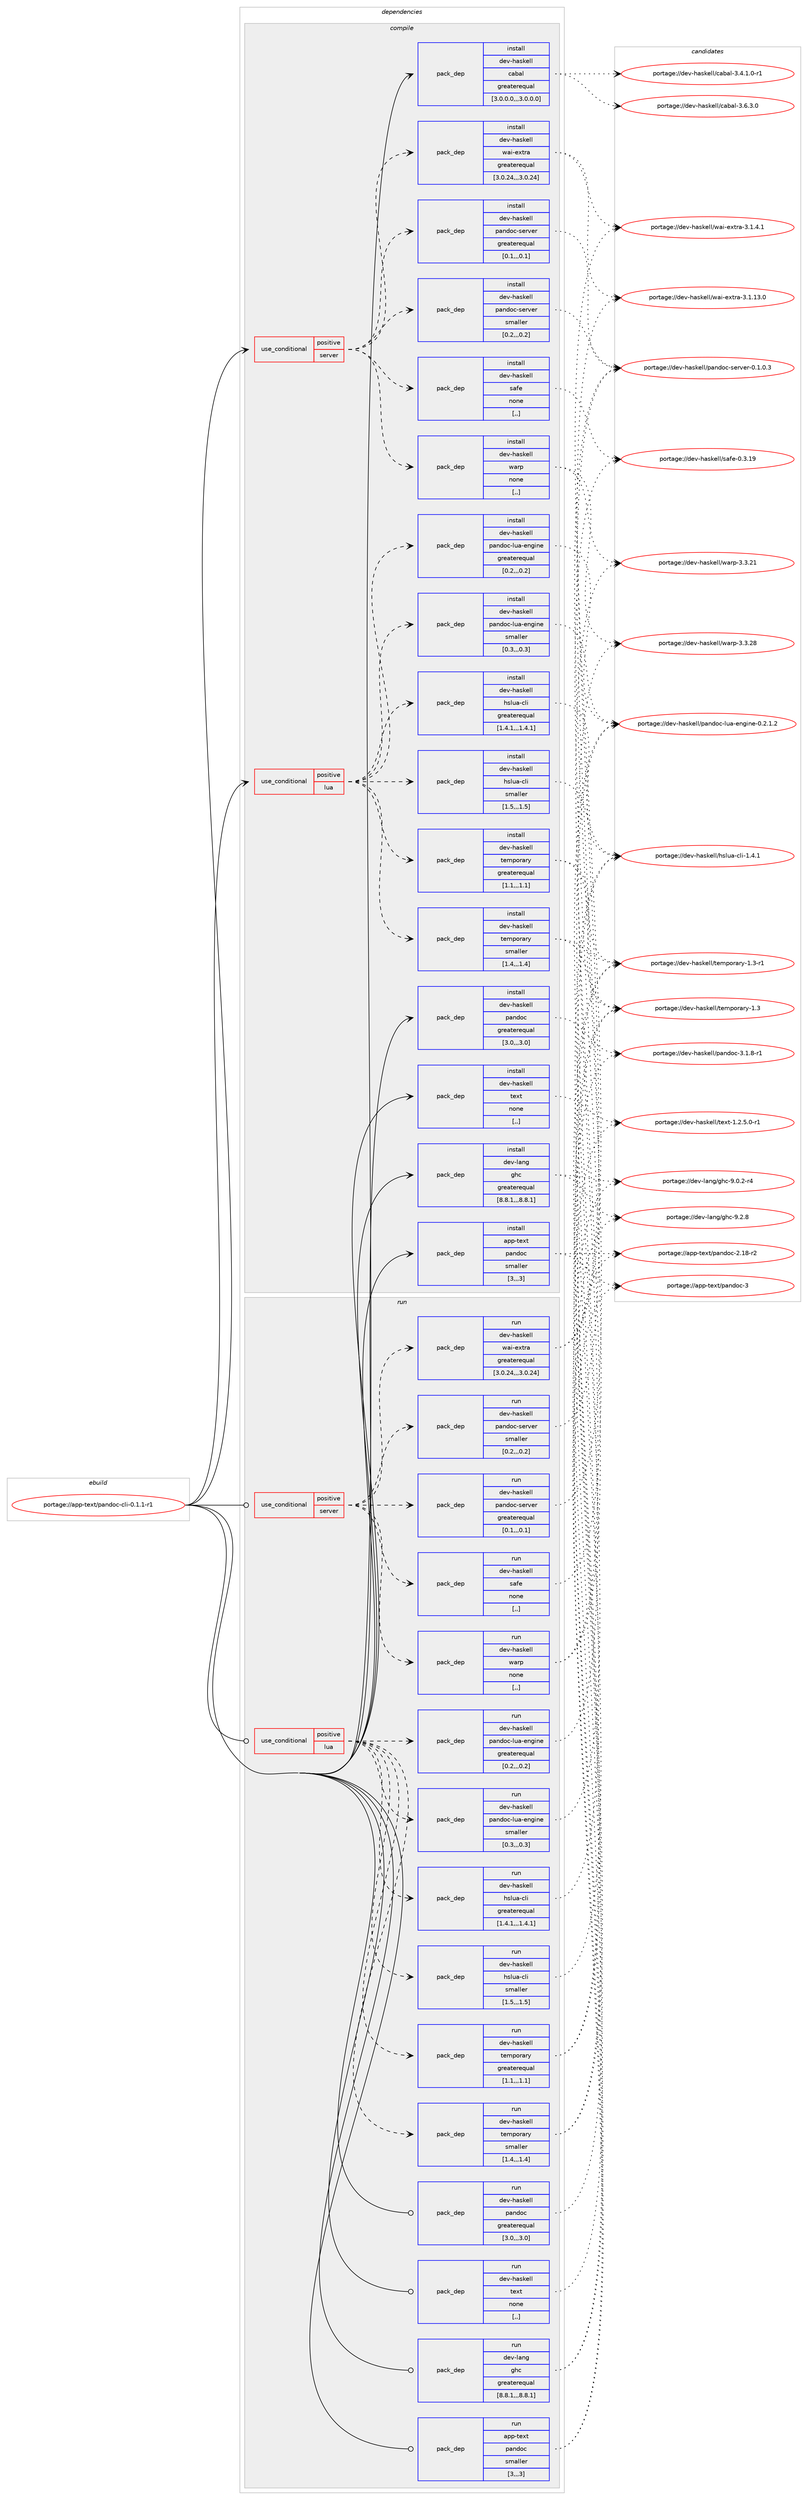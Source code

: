 digraph prolog {

# *************
# Graph options
# *************

newrank=true;
concentrate=true;
compound=true;
graph [rankdir=LR,fontname=Helvetica,fontsize=10,ranksep=1.5];#, ranksep=2.5, nodesep=0.2];
edge  [arrowhead=vee];
node  [fontname=Helvetica,fontsize=10];

# **********
# The ebuild
# **********

subgraph cluster_leftcol {
color=gray;
label=<<i>ebuild</i>>;
id [label="portage://app-text/pandoc-cli-0.1.1-r1", color=red, width=4, href="../app-text/pandoc-cli-0.1.1-r1.svg"];
}

# ****************
# The dependencies
# ****************

subgraph cluster_midcol {
color=gray;
label=<<i>dependencies</i>>;
subgraph cluster_compile {
fillcolor="#eeeeee";
style=filled;
label=<<i>compile</i>>;
subgraph cond15522 {
dependency58005 [label=<<TABLE BORDER="0" CELLBORDER="1" CELLSPACING="0" CELLPADDING="4"><TR><TD ROWSPAN="3" CELLPADDING="10">use_conditional</TD></TR><TR><TD>positive</TD></TR><TR><TD>lua</TD></TR></TABLE>>, shape=none, color=red];
subgraph pack41972 {
dependency58006 [label=<<TABLE BORDER="0" CELLBORDER="1" CELLSPACING="0" CELLPADDING="4" WIDTH="220"><TR><TD ROWSPAN="6" CELLPADDING="30">pack_dep</TD></TR><TR><TD WIDTH="110">install</TD></TR><TR><TD>dev-haskell</TD></TR><TR><TD>hslua-cli</TD></TR><TR><TD>greaterequal</TD></TR><TR><TD>[1.4.1,,,1.4.1]</TD></TR></TABLE>>, shape=none, color=blue];
}
dependency58005:e -> dependency58006:w [weight=20,style="dashed",arrowhead="vee"];
subgraph pack41973 {
dependency58007 [label=<<TABLE BORDER="0" CELLBORDER="1" CELLSPACING="0" CELLPADDING="4" WIDTH="220"><TR><TD ROWSPAN="6" CELLPADDING="30">pack_dep</TD></TR><TR><TD WIDTH="110">install</TD></TR><TR><TD>dev-haskell</TD></TR><TR><TD>hslua-cli</TD></TR><TR><TD>smaller</TD></TR><TR><TD>[1.5,,,1.5]</TD></TR></TABLE>>, shape=none, color=blue];
}
dependency58005:e -> dependency58007:w [weight=20,style="dashed",arrowhead="vee"];
subgraph pack41974 {
dependency58008 [label=<<TABLE BORDER="0" CELLBORDER="1" CELLSPACING="0" CELLPADDING="4" WIDTH="220"><TR><TD ROWSPAN="6" CELLPADDING="30">pack_dep</TD></TR><TR><TD WIDTH="110">install</TD></TR><TR><TD>dev-haskell</TD></TR><TR><TD>pandoc-lua-engine</TD></TR><TR><TD>greaterequal</TD></TR><TR><TD>[0.2,,,0.2]</TD></TR></TABLE>>, shape=none, color=blue];
}
dependency58005:e -> dependency58008:w [weight=20,style="dashed",arrowhead="vee"];
subgraph pack41975 {
dependency58009 [label=<<TABLE BORDER="0" CELLBORDER="1" CELLSPACING="0" CELLPADDING="4" WIDTH="220"><TR><TD ROWSPAN="6" CELLPADDING="30">pack_dep</TD></TR><TR><TD WIDTH="110">install</TD></TR><TR><TD>dev-haskell</TD></TR><TR><TD>pandoc-lua-engine</TD></TR><TR><TD>smaller</TD></TR><TR><TD>[0.3,,,0.3]</TD></TR></TABLE>>, shape=none, color=blue];
}
dependency58005:e -> dependency58009:w [weight=20,style="dashed",arrowhead="vee"];
subgraph pack41976 {
dependency58010 [label=<<TABLE BORDER="0" CELLBORDER="1" CELLSPACING="0" CELLPADDING="4" WIDTH="220"><TR><TD ROWSPAN="6" CELLPADDING="30">pack_dep</TD></TR><TR><TD WIDTH="110">install</TD></TR><TR><TD>dev-haskell</TD></TR><TR><TD>temporary</TD></TR><TR><TD>greaterequal</TD></TR><TR><TD>[1.1,,,1.1]</TD></TR></TABLE>>, shape=none, color=blue];
}
dependency58005:e -> dependency58010:w [weight=20,style="dashed",arrowhead="vee"];
subgraph pack41977 {
dependency58011 [label=<<TABLE BORDER="0" CELLBORDER="1" CELLSPACING="0" CELLPADDING="4" WIDTH="220"><TR><TD ROWSPAN="6" CELLPADDING="30">pack_dep</TD></TR><TR><TD WIDTH="110">install</TD></TR><TR><TD>dev-haskell</TD></TR><TR><TD>temporary</TD></TR><TR><TD>smaller</TD></TR><TR><TD>[1.4,,,1.4]</TD></TR></TABLE>>, shape=none, color=blue];
}
dependency58005:e -> dependency58011:w [weight=20,style="dashed",arrowhead="vee"];
}
id:e -> dependency58005:w [weight=20,style="solid",arrowhead="vee"];
subgraph cond15523 {
dependency58012 [label=<<TABLE BORDER="0" CELLBORDER="1" CELLSPACING="0" CELLPADDING="4"><TR><TD ROWSPAN="3" CELLPADDING="10">use_conditional</TD></TR><TR><TD>positive</TD></TR><TR><TD>server</TD></TR></TABLE>>, shape=none, color=red];
subgraph pack41978 {
dependency58013 [label=<<TABLE BORDER="0" CELLBORDER="1" CELLSPACING="0" CELLPADDING="4" WIDTH="220"><TR><TD ROWSPAN="6" CELLPADDING="30">pack_dep</TD></TR><TR><TD WIDTH="110">install</TD></TR><TR><TD>dev-haskell</TD></TR><TR><TD>pandoc-server</TD></TR><TR><TD>greaterequal</TD></TR><TR><TD>[0.1,,,0.1]</TD></TR></TABLE>>, shape=none, color=blue];
}
dependency58012:e -> dependency58013:w [weight=20,style="dashed",arrowhead="vee"];
subgraph pack41979 {
dependency58014 [label=<<TABLE BORDER="0" CELLBORDER="1" CELLSPACING="0" CELLPADDING="4" WIDTH="220"><TR><TD ROWSPAN="6" CELLPADDING="30">pack_dep</TD></TR><TR><TD WIDTH="110">install</TD></TR><TR><TD>dev-haskell</TD></TR><TR><TD>pandoc-server</TD></TR><TR><TD>smaller</TD></TR><TR><TD>[0.2,,,0.2]</TD></TR></TABLE>>, shape=none, color=blue];
}
dependency58012:e -> dependency58014:w [weight=20,style="dashed",arrowhead="vee"];
subgraph pack41980 {
dependency58015 [label=<<TABLE BORDER="0" CELLBORDER="1" CELLSPACING="0" CELLPADDING="4" WIDTH="220"><TR><TD ROWSPAN="6" CELLPADDING="30">pack_dep</TD></TR><TR><TD WIDTH="110">install</TD></TR><TR><TD>dev-haskell</TD></TR><TR><TD>safe</TD></TR><TR><TD>none</TD></TR><TR><TD>[,,]</TD></TR></TABLE>>, shape=none, color=blue];
}
dependency58012:e -> dependency58015:w [weight=20,style="dashed",arrowhead="vee"];
subgraph pack41981 {
dependency58016 [label=<<TABLE BORDER="0" CELLBORDER="1" CELLSPACING="0" CELLPADDING="4" WIDTH="220"><TR><TD ROWSPAN="6" CELLPADDING="30">pack_dep</TD></TR><TR><TD WIDTH="110">install</TD></TR><TR><TD>dev-haskell</TD></TR><TR><TD>wai-extra</TD></TR><TR><TD>greaterequal</TD></TR><TR><TD>[3.0.24,,,3.0.24]</TD></TR></TABLE>>, shape=none, color=blue];
}
dependency58012:e -> dependency58016:w [weight=20,style="dashed",arrowhead="vee"];
subgraph pack41982 {
dependency58017 [label=<<TABLE BORDER="0" CELLBORDER="1" CELLSPACING="0" CELLPADDING="4" WIDTH="220"><TR><TD ROWSPAN="6" CELLPADDING="30">pack_dep</TD></TR><TR><TD WIDTH="110">install</TD></TR><TR><TD>dev-haskell</TD></TR><TR><TD>warp</TD></TR><TR><TD>none</TD></TR><TR><TD>[,,]</TD></TR></TABLE>>, shape=none, color=blue];
}
dependency58012:e -> dependency58017:w [weight=20,style="dashed",arrowhead="vee"];
}
id:e -> dependency58012:w [weight=20,style="solid",arrowhead="vee"];
subgraph pack41983 {
dependency58018 [label=<<TABLE BORDER="0" CELLBORDER="1" CELLSPACING="0" CELLPADDING="4" WIDTH="220"><TR><TD ROWSPAN="6" CELLPADDING="30">pack_dep</TD></TR><TR><TD WIDTH="110">install</TD></TR><TR><TD>dev-haskell</TD></TR><TR><TD>cabal</TD></TR><TR><TD>greaterequal</TD></TR><TR><TD>[3.0.0.0,,,3.0.0.0]</TD></TR></TABLE>>, shape=none, color=blue];
}
id:e -> dependency58018:w [weight=20,style="solid",arrowhead="vee"];
subgraph pack41984 {
dependency58019 [label=<<TABLE BORDER="0" CELLBORDER="1" CELLSPACING="0" CELLPADDING="4" WIDTH="220"><TR><TD ROWSPAN="6" CELLPADDING="30">pack_dep</TD></TR><TR><TD WIDTH="110">install</TD></TR><TR><TD>dev-haskell</TD></TR><TR><TD>pandoc</TD></TR><TR><TD>greaterequal</TD></TR><TR><TD>[3.0,,,3.0]</TD></TR></TABLE>>, shape=none, color=blue];
}
id:e -> dependency58019:w [weight=20,style="solid",arrowhead="vee"];
subgraph pack41985 {
dependency58020 [label=<<TABLE BORDER="0" CELLBORDER="1" CELLSPACING="0" CELLPADDING="4" WIDTH="220"><TR><TD ROWSPAN="6" CELLPADDING="30">pack_dep</TD></TR><TR><TD WIDTH="110">install</TD></TR><TR><TD>dev-haskell</TD></TR><TR><TD>text</TD></TR><TR><TD>none</TD></TR><TR><TD>[,,]</TD></TR></TABLE>>, shape=none, color=blue];
}
id:e -> dependency58020:w [weight=20,style="solid",arrowhead="vee"];
subgraph pack41986 {
dependency58021 [label=<<TABLE BORDER="0" CELLBORDER="1" CELLSPACING="0" CELLPADDING="4" WIDTH="220"><TR><TD ROWSPAN="6" CELLPADDING="30">pack_dep</TD></TR><TR><TD WIDTH="110">install</TD></TR><TR><TD>dev-lang</TD></TR><TR><TD>ghc</TD></TR><TR><TD>greaterequal</TD></TR><TR><TD>[8.8.1,,,8.8.1]</TD></TR></TABLE>>, shape=none, color=blue];
}
id:e -> dependency58021:w [weight=20,style="solid",arrowhead="vee"];
subgraph pack41987 {
dependency58022 [label=<<TABLE BORDER="0" CELLBORDER="1" CELLSPACING="0" CELLPADDING="4" WIDTH="220"><TR><TD ROWSPAN="6" CELLPADDING="30">pack_dep</TD></TR><TR><TD WIDTH="110">install</TD></TR><TR><TD>app-text</TD></TR><TR><TD>pandoc</TD></TR><TR><TD>smaller</TD></TR><TR><TD>[3,,,3]</TD></TR></TABLE>>, shape=none, color=blue];
}
id:e -> dependency58022:w [weight=20,style="solid",arrowhead="vee"];
}
subgraph cluster_compileandrun {
fillcolor="#eeeeee";
style=filled;
label=<<i>compile and run</i>>;
}
subgraph cluster_run {
fillcolor="#eeeeee";
style=filled;
label=<<i>run</i>>;
subgraph cond15524 {
dependency58023 [label=<<TABLE BORDER="0" CELLBORDER="1" CELLSPACING="0" CELLPADDING="4"><TR><TD ROWSPAN="3" CELLPADDING="10">use_conditional</TD></TR><TR><TD>positive</TD></TR><TR><TD>lua</TD></TR></TABLE>>, shape=none, color=red];
subgraph pack41988 {
dependency58024 [label=<<TABLE BORDER="0" CELLBORDER="1" CELLSPACING="0" CELLPADDING="4" WIDTH="220"><TR><TD ROWSPAN="6" CELLPADDING="30">pack_dep</TD></TR><TR><TD WIDTH="110">run</TD></TR><TR><TD>dev-haskell</TD></TR><TR><TD>hslua-cli</TD></TR><TR><TD>greaterequal</TD></TR><TR><TD>[1.4.1,,,1.4.1]</TD></TR></TABLE>>, shape=none, color=blue];
}
dependency58023:e -> dependency58024:w [weight=20,style="dashed",arrowhead="vee"];
subgraph pack41989 {
dependency58025 [label=<<TABLE BORDER="0" CELLBORDER="1" CELLSPACING="0" CELLPADDING="4" WIDTH="220"><TR><TD ROWSPAN="6" CELLPADDING="30">pack_dep</TD></TR><TR><TD WIDTH="110">run</TD></TR><TR><TD>dev-haskell</TD></TR><TR><TD>hslua-cli</TD></TR><TR><TD>smaller</TD></TR><TR><TD>[1.5,,,1.5]</TD></TR></TABLE>>, shape=none, color=blue];
}
dependency58023:e -> dependency58025:w [weight=20,style="dashed",arrowhead="vee"];
subgraph pack41990 {
dependency58026 [label=<<TABLE BORDER="0" CELLBORDER="1" CELLSPACING="0" CELLPADDING="4" WIDTH="220"><TR><TD ROWSPAN="6" CELLPADDING="30">pack_dep</TD></TR><TR><TD WIDTH="110">run</TD></TR><TR><TD>dev-haskell</TD></TR><TR><TD>pandoc-lua-engine</TD></TR><TR><TD>greaterequal</TD></TR><TR><TD>[0.2,,,0.2]</TD></TR></TABLE>>, shape=none, color=blue];
}
dependency58023:e -> dependency58026:w [weight=20,style="dashed",arrowhead="vee"];
subgraph pack41991 {
dependency58027 [label=<<TABLE BORDER="0" CELLBORDER="1" CELLSPACING="0" CELLPADDING="4" WIDTH="220"><TR><TD ROWSPAN="6" CELLPADDING="30">pack_dep</TD></TR><TR><TD WIDTH="110">run</TD></TR><TR><TD>dev-haskell</TD></TR><TR><TD>pandoc-lua-engine</TD></TR><TR><TD>smaller</TD></TR><TR><TD>[0.3,,,0.3]</TD></TR></TABLE>>, shape=none, color=blue];
}
dependency58023:e -> dependency58027:w [weight=20,style="dashed",arrowhead="vee"];
subgraph pack41992 {
dependency58028 [label=<<TABLE BORDER="0" CELLBORDER="1" CELLSPACING="0" CELLPADDING="4" WIDTH="220"><TR><TD ROWSPAN="6" CELLPADDING="30">pack_dep</TD></TR><TR><TD WIDTH="110">run</TD></TR><TR><TD>dev-haskell</TD></TR><TR><TD>temporary</TD></TR><TR><TD>greaterequal</TD></TR><TR><TD>[1.1,,,1.1]</TD></TR></TABLE>>, shape=none, color=blue];
}
dependency58023:e -> dependency58028:w [weight=20,style="dashed",arrowhead="vee"];
subgraph pack41993 {
dependency58029 [label=<<TABLE BORDER="0" CELLBORDER="1" CELLSPACING="0" CELLPADDING="4" WIDTH="220"><TR><TD ROWSPAN="6" CELLPADDING="30">pack_dep</TD></TR><TR><TD WIDTH="110">run</TD></TR><TR><TD>dev-haskell</TD></TR><TR><TD>temporary</TD></TR><TR><TD>smaller</TD></TR><TR><TD>[1.4,,,1.4]</TD></TR></TABLE>>, shape=none, color=blue];
}
dependency58023:e -> dependency58029:w [weight=20,style="dashed",arrowhead="vee"];
}
id:e -> dependency58023:w [weight=20,style="solid",arrowhead="odot"];
subgraph cond15525 {
dependency58030 [label=<<TABLE BORDER="0" CELLBORDER="1" CELLSPACING="0" CELLPADDING="4"><TR><TD ROWSPAN="3" CELLPADDING="10">use_conditional</TD></TR><TR><TD>positive</TD></TR><TR><TD>server</TD></TR></TABLE>>, shape=none, color=red];
subgraph pack41994 {
dependency58031 [label=<<TABLE BORDER="0" CELLBORDER="1" CELLSPACING="0" CELLPADDING="4" WIDTH="220"><TR><TD ROWSPAN="6" CELLPADDING="30">pack_dep</TD></TR><TR><TD WIDTH="110">run</TD></TR><TR><TD>dev-haskell</TD></TR><TR><TD>pandoc-server</TD></TR><TR><TD>greaterequal</TD></TR><TR><TD>[0.1,,,0.1]</TD></TR></TABLE>>, shape=none, color=blue];
}
dependency58030:e -> dependency58031:w [weight=20,style="dashed",arrowhead="vee"];
subgraph pack41995 {
dependency58032 [label=<<TABLE BORDER="0" CELLBORDER="1" CELLSPACING="0" CELLPADDING="4" WIDTH="220"><TR><TD ROWSPAN="6" CELLPADDING="30">pack_dep</TD></TR><TR><TD WIDTH="110">run</TD></TR><TR><TD>dev-haskell</TD></TR><TR><TD>pandoc-server</TD></TR><TR><TD>smaller</TD></TR><TR><TD>[0.2,,,0.2]</TD></TR></TABLE>>, shape=none, color=blue];
}
dependency58030:e -> dependency58032:w [weight=20,style="dashed",arrowhead="vee"];
subgraph pack41996 {
dependency58033 [label=<<TABLE BORDER="0" CELLBORDER="1" CELLSPACING="0" CELLPADDING="4" WIDTH="220"><TR><TD ROWSPAN="6" CELLPADDING="30">pack_dep</TD></TR><TR><TD WIDTH="110">run</TD></TR><TR><TD>dev-haskell</TD></TR><TR><TD>safe</TD></TR><TR><TD>none</TD></TR><TR><TD>[,,]</TD></TR></TABLE>>, shape=none, color=blue];
}
dependency58030:e -> dependency58033:w [weight=20,style="dashed",arrowhead="vee"];
subgraph pack41997 {
dependency58034 [label=<<TABLE BORDER="0" CELLBORDER="1" CELLSPACING="0" CELLPADDING="4" WIDTH="220"><TR><TD ROWSPAN="6" CELLPADDING="30">pack_dep</TD></TR><TR><TD WIDTH="110">run</TD></TR><TR><TD>dev-haskell</TD></TR><TR><TD>wai-extra</TD></TR><TR><TD>greaterequal</TD></TR><TR><TD>[3.0.24,,,3.0.24]</TD></TR></TABLE>>, shape=none, color=blue];
}
dependency58030:e -> dependency58034:w [weight=20,style="dashed",arrowhead="vee"];
subgraph pack41998 {
dependency58035 [label=<<TABLE BORDER="0" CELLBORDER="1" CELLSPACING="0" CELLPADDING="4" WIDTH="220"><TR><TD ROWSPAN="6" CELLPADDING="30">pack_dep</TD></TR><TR><TD WIDTH="110">run</TD></TR><TR><TD>dev-haskell</TD></TR><TR><TD>warp</TD></TR><TR><TD>none</TD></TR><TR><TD>[,,]</TD></TR></TABLE>>, shape=none, color=blue];
}
dependency58030:e -> dependency58035:w [weight=20,style="dashed",arrowhead="vee"];
}
id:e -> dependency58030:w [weight=20,style="solid",arrowhead="odot"];
subgraph pack41999 {
dependency58036 [label=<<TABLE BORDER="0" CELLBORDER="1" CELLSPACING="0" CELLPADDING="4" WIDTH="220"><TR><TD ROWSPAN="6" CELLPADDING="30">pack_dep</TD></TR><TR><TD WIDTH="110">run</TD></TR><TR><TD>dev-haskell</TD></TR><TR><TD>pandoc</TD></TR><TR><TD>greaterequal</TD></TR><TR><TD>[3.0,,,3.0]</TD></TR></TABLE>>, shape=none, color=blue];
}
id:e -> dependency58036:w [weight=20,style="solid",arrowhead="odot"];
subgraph pack42000 {
dependency58037 [label=<<TABLE BORDER="0" CELLBORDER="1" CELLSPACING="0" CELLPADDING="4" WIDTH="220"><TR><TD ROWSPAN="6" CELLPADDING="30">pack_dep</TD></TR><TR><TD WIDTH="110">run</TD></TR><TR><TD>dev-haskell</TD></TR><TR><TD>text</TD></TR><TR><TD>none</TD></TR><TR><TD>[,,]</TD></TR></TABLE>>, shape=none, color=blue];
}
id:e -> dependency58037:w [weight=20,style="solid",arrowhead="odot"];
subgraph pack42001 {
dependency58038 [label=<<TABLE BORDER="0" CELLBORDER="1" CELLSPACING="0" CELLPADDING="4" WIDTH="220"><TR><TD ROWSPAN="6" CELLPADDING="30">pack_dep</TD></TR><TR><TD WIDTH="110">run</TD></TR><TR><TD>dev-lang</TD></TR><TR><TD>ghc</TD></TR><TR><TD>greaterequal</TD></TR><TR><TD>[8.8.1,,,8.8.1]</TD></TR></TABLE>>, shape=none, color=blue];
}
id:e -> dependency58038:w [weight=20,style="solid",arrowhead="odot"];
subgraph pack42002 {
dependency58039 [label=<<TABLE BORDER="0" CELLBORDER="1" CELLSPACING="0" CELLPADDING="4" WIDTH="220"><TR><TD ROWSPAN="6" CELLPADDING="30">pack_dep</TD></TR><TR><TD WIDTH="110">run</TD></TR><TR><TD>app-text</TD></TR><TR><TD>pandoc</TD></TR><TR><TD>smaller</TD></TR><TR><TD>[3,,,3]</TD></TR></TABLE>>, shape=none, color=blue];
}
id:e -> dependency58039:w [weight=20,style="solid",arrowhead="odot"];
}
}

# **************
# The candidates
# **************

subgraph cluster_choices {
rank=same;
color=gray;
label=<<i>candidates</i>>;

subgraph choice41972 {
color=black;
nodesep=1;
choice100101118451049711510710110810847104115108117974599108105454946524649 [label="portage://dev-haskell/hslua-cli-1.4.1", color=red, width=4,href="../dev-haskell/hslua-cli-1.4.1.svg"];
dependency58006:e -> choice100101118451049711510710110810847104115108117974599108105454946524649:w [style=dotted,weight="100"];
}
subgraph choice41973 {
color=black;
nodesep=1;
choice100101118451049711510710110810847104115108117974599108105454946524649 [label="portage://dev-haskell/hslua-cli-1.4.1", color=red, width=4,href="../dev-haskell/hslua-cli-1.4.1.svg"];
dependency58007:e -> choice100101118451049711510710110810847104115108117974599108105454946524649:w [style=dotted,weight="100"];
}
subgraph choice41974 {
color=black;
nodesep=1;
choice10010111845104971151071011081084711297110100111994510811797451011101031051101014548465046494650 [label="portage://dev-haskell/pandoc-lua-engine-0.2.1.2", color=red, width=4,href="../dev-haskell/pandoc-lua-engine-0.2.1.2.svg"];
dependency58008:e -> choice10010111845104971151071011081084711297110100111994510811797451011101031051101014548465046494650:w [style=dotted,weight="100"];
}
subgraph choice41975 {
color=black;
nodesep=1;
choice10010111845104971151071011081084711297110100111994510811797451011101031051101014548465046494650 [label="portage://dev-haskell/pandoc-lua-engine-0.2.1.2", color=red, width=4,href="../dev-haskell/pandoc-lua-engine-0.2.1.2.svg"];
dependency58009:e -> choice10010111845104971151071011081084711297110100111994510811797451011101031051101014548465046494650:w [style=dotted,weight="100"];
}
subgraph choice41976 {
color=black;
nodesep=1;
choice10010111845104971151071011081084711610110911211111497114121454946514511449 [label="portage://dev-haskell/temporary-1.3-r1", color=red, width=4,href="../dev-haskell/temporary-1.3-r1.svg"];
choice1001011184510497115107101108108471161011091121111149711412145494651 [label="portage://dev-haskell/temporary-1.3", color=red, width=4,href="../dev-haskell/temporary-1.3.svg"];
dependency58010:e -> choice10010111845104971151071011081084711610110911211111497114121454946514511449:w [style=dotted,weight="100"];
dependency58010:e -> choice1001011184510497115107101108108471161011091121111149711412145494651:w [style=dotted,weight="100"];
}
subgraph choice41977 {
color=black;
nodesep=1;
choice10010111845104971151071011081084711610110911211111497114121454946514511449 [label="portage://dev-haskell/temporary-1.3-r1", color=red, width=4,href="../dev-haskell/temporary-1.3-r1.svg"];
choice1001011184510497115107101108108471161011091121111149711412145494651 [label="portage://dev-haskell/temporary-1.3", color=red, width=4,href="../dev-haskell/temporary-1.3.svg"];
dependency58011:e -> choice10010111845104971151071011081084711610110911211111497114121454946514511449:w [style=dotted,weight="100"];
dependency58011:e -> choice1001011184510497115107101108108471161011091121111149711412145494651:w [style=dotted,weight="100"];
}
subgraph choice41978 {
color=black;
nodesep=1;
choice1001011184510497115107101108108471129711010011199451151011141181011144548464946484651 [label="portage://dev-haskell/pandoc-server-0.1.0.3", color=red, width=4,href="../dev-haskell/pandoc-server-0.1.0.3.svg"];
dependency58013:e -> choice1001011184510497115107101108108471129711010011199451151011141181011144548464946484651:w [style=dotted,weight="100"];
}
subgraph choice41979 {
color=black;
nodesep=1;
choice1001011184510497115107101108108471129711010011199451151011141181011144548464946484651 [label="portage://dev-haskell/pandoc-server-0.1.0.3", color=red, width=4,href="../dev-haskell/pandoc-server-0.1.0.3.svg"];
dependency58014:e -> choice1001011184510497115107101108108471129711010011199451151011141181011144548464946484651:w [style=dotted,weight="100"];
}
subgraph choice41980 {
color=black;
nodesep=1;
choice1001011184510497115107101108108471159710210145484651464957 [label="portage://dev-haskell/safe-0.3.19", color=red, width=4,href="../dev-haskell/safe-0.3.19.svg"];
dependency58015:e -> choice1001011184510497115107101108108471159710210145484651464957:w [style=dotted,weight="100"];
}
subgraph choice41981 {
color=black;
nodesep=1;
choice100101118451049711510710110810847119971054510112011611497455146494649514648 [label="portage://dev-haskell/wai-extra-3.1.13.0", color=red, width=4,href="../dev-haskell/wai-extra-3.1.13.0.svg"];
choice1001011184510497115107101108108471199710545101120116114974551464946524649 [label="portage://dev-haskell/wai-extra-3.1.4.1", color=red, width=4,href="../dev-haskell/wai-extra-3.1.4.1.svg"];
dependency58016:e -> choice100101118451049711510710110810847119971054510112011611497455146494649514648:w [style=dotted,weight="100"];
dependency58016:e -> choice1001011184510497115107101108108471199710545101120116114974551464946524649:w [style=dotted,weight="100"];
}
subgraph choice41982 {
color=black;
nodesep=1;
choice1001011184510497115107101108108471199711411245514651465056 [label="portage://dev-haskell/warp-3.3.28", color=red, width=4,href="../dev-haskell/warp-3.3.28.svg"];
choice1001011184510497115107101108108471199711411245514651465049 [label="portage://dev-haskell/warp-3.3.21", color=red, width=4,href="../dev-haskell/warp-3.3.21.svg"];
dependency58017:e -> choice1001011184510497115107101108108471199711411245514651465056:w [style=dotted,weight="100"];
dependency58017:e -> choice1001011184510497115107101108108471199711411245514651465049:w [style=dotted,weight="100"];
}
subgraph choice41983 {
color=black;
nodesep=1;
choice100101118451049711510710110810847999798971084551465446514648 [label="portage://dev-haskell/cabal-3.6.3.0", color=red, width=4,href="../dev-haskell/cabal-3.6.3.0.svg"];
choice1001011184510497115107101108108479997989710845514652464946484511449 [label="portage://dev-haskell/cabal-3.4.1.0-r1", color=red, width=4,href="../dev-haskell/cabal-3.4.1.0-r1.svg"];
dependency58018:e -> choice100101118451049711510710110810847999798971084551465446514648:w [style=dotted,weight="100"];
dependency58018:e -> choice1001011184510497115107101108108479997989710845514652464946484511449:w [style=dotted,weight="100"];
}
subgraph choice41984 {
color=black;
nodesep=1;
choice10010111845104971151071011081084711297110100111994551464946564511449 [label="portage://dev-haskell/pandoc-3.1.8-r1", color=red, width=4,href="../dev-haskell/pandoc-3.1.8-r1.svg"];
dependency58019:e -> choice10010111845104971151071011081084711297110100111994551464946564511449:w [style=dotted,weight="100"];
}
subgraph choice41985 {
color=black;
nodesep=1;
choice10010111845104971151071011081084711610112011645494650465346484511449 [label="portage://dev-haskell/text-1.2.5.0-r1", color=red, width=4,href="../dev-haskell/text-1.2.5.0-r1.svg"];
dependency58020:e -> choice10010111845104971151071011081084711610112011645494650465346484511449:w [style=dotted,weight="100"];
}
subgraph choice41986 {
color=black;
nodesep=1;
choice10010111845108971101034710310499455746504656 [label="portage://dev-lang/ghc-9.2.8", color=red, width=4,href="../dev-lang/ghc-9.2.8.svg"];
choice100101118451089711010347103104994557464846504511452 [label="portage://dev-lang/ghc-9.0.2-r4", color=red, width=4,href="../dev-lang/ghc-9.0.2-r4.svg"];
dependency58021:e -> choice10010111845108971101034710310499455746504656:w [style=dotted,weight="100"];
dependency58021:e -> choice100101118451089711010347103104994557464846504511452:w [style=dotted,weight="100"];
}
subgraph choice41987 {
color=black;
nodesep=1;
choice97112112451161011201164711297110100111994551 [label="portage://app-text/pandoc-3", color=red, width=4,href="../app-text/pandoc-3.svg"];
choice971121124511610112011647112971101001119945504649564511450 [label="portage://app-text/pandoc-2.18-r2", color=red, width=4,href="../app-text/pandoc-2.18-r2.svg"];
dependency58022:e -> choice97112112451161011201164711297110100111994551:w [style=dotted,weight="100"];
dependency58022:e -> choice971121124511610112011647112971101001119945504649564511450:w [style=dotted,weight="100"];
}
subgraph choice41988 {
color=black;
nodesep=1;
choice100101118451049711510710110810847104115108117974599108105454946524649 [label="portage://dev-haskell/hslua-cli-1.4.1", color=red, width=4,href="../dev-haskell/hslua-cli-1.4.1.svg"];
dependency58024:e -> choice100101118451049711510710110810847104115108117974599108105454946524649:w [style=dotted,weight="100"];
}
subgraph choice41989 {
color=black;
nodesep=1;
choice100101118451049711510710110810847104115108117974599108105454946524649 [label="portage://dev-haskell/hslua-cli-1.4.1", color=red, width=4,href="../dev-haskell/hslua-cli-1.4.1.svg"];
dependency58025:e -> choice100101118451049711510710110810847104115108117974599108105454946524649:w [style=dotted,weight="100"];
}
subgraph choice41990 {
color=black;
nodesep=1;
choice10010111845104971151071011081084711297110100111994510811797451011101031051101014548465046494650 [label="portage://dev-haskell/pandoc-lua-engine-0.2.1.2", color=red, width=4,href="../dev-haskell/pandoc-lua-engine-0.2.1.2.svg"];
dependency58026:e -> choice10010111845104971151071011081084711297110100111994510811797451011101031051101014548465046494650:w [style=dotted,weight="100"];
}
subgraph choice41991 {
color=black;
nodesep=1;
choice10010111845104971151071011081084711297110100111994510811797451011101031051101014548465046494650 [label="portage://dev-haskell/pandoc-lua-engine-0.2.1.2", color=red, width=4,href="../dev-haskell/pandoc-lua-engine-0.2.1.2.svg"];
dependency58027:e -> choice10010111845104971151071011081084711297110100111994510811797451011101031051101014548465046494650:w [style=dotted,weight="100"];
}
subgraph choice41992 {
color=black;
nodesep=1;
choice10010111845104971151071011081084711610110911211111497114121454946514511449 [label="portage://dev-haskell/temporary-1.3-r1", color=red, width=4,href="../dev-haskell/temporary-1.3-r1.svg"];
choice1001011184510497115107101108108471161011091121111149711412145494651 [label="portage://dev-haskell/temporary-1.3", color=red, width=4,href="../dev-haskell/temporary-1.3.svg"];
dependency58028:e -> choice10010111845104971151071011081084711610110911211111497114121454946514511449:w [style=dotted,weight="100"];
dependency58028:e -> choice1001011184510497115107101108108471161011091121111149711412145494651:w [style=dotted,weight="100"];
}
subgraph choice41993 {
color=black;
nodesep=1;
choice10010111845104971151071011081084711610110911211111497114121454946514511449 [label="portage://dev-haskell/temporary-1.3-r1", color=red, width=4,href="../dev-haskell/temporary-1.3-r1.svg"];
choice1001011184510497115107101108108471161011091121111149711412145494651 [label="portage://dev-haskell/temporary-1.3", color=red, width=4,href="../dev-haskell/temporary-1.3.svg"];
dependency58029:e -> choice10010111845104971151071011081084711610110911211111497114121454946514511449:w [style=dotted,weight="100"];
dependency58029:e -> choice1001011184510497115107101108108471161011091121111149711412145494651:w [style=dotted,weight="100"];
}
subgraph choice41994 {
color=black;
nodesep=1;
choice1001011184510497115107101108108471129711010011199451151011141181011144548464946484651 [label="portage://dev-haskell/pandoc-server-0.1.0.3", color=red, width=4,href="../dev-haskell/pandoc-server-0.1.0.3.svg"];
dependency58031:e -> choice1001011184510497115107101108108471129711010011199451151011141181011144548464946484651:w [style=dotted,weight="100"];
}
subgraph choice41995 {
color=black;
nodesep=1;
choice1001011184510497115107101108108471129711010011199451151011141181011144548464946484651 [label="portage://dev-haskell/pandoc-server-0.1.0.3", color=red, width=4,href="../dev-haskell/pandoc-server-0.1.0.3.svg"];
dependency58032:e -> choice1001011184510497115107101108108471129711010011199451151011141181011144548464946484651:w [style=dotted,weight="100"];
}
subgraph choice41996 {
color=black;
nodesep=1;
choice1001011184510497115107101108108471159710210145484651464957 [label="portage://dev-haskell/safe-0.3.19", color=red, width=4,href="../dev-haskell/safe-0.3.19.svg"];
dependency58033:e -> choice1001011184510497115107101108108471159710210145484651464957:w [style=dotted,weight="100"];
}
subgraph choice41997 {
color=black;
nodesep=1;
choice100101118451049711510710110810847119971054510112011611497455146494649514648 [label="portage://dev-haskell/wai-extra-3.1.13.0", color=red, width=4,href="../dev-haskell/wai-extra-3.1.13.0.svg"];
choice1001011184510497115107101108108471199710545101120116114974551464946524649 [label="portage://dev-haskell/wai-extra-3.1.4.1", color=red, width=4,href="../dev-haskell/wai-extra-3.1.4.1.svg"];
dependency58034:e -> choice100101118451049711510710110810847119971054510112011611497455146494649514648:w [style=dotted,weight="100"];
dependency58034:e -> choice1001011184510497115107101108108471199710545101120116114974551464946524649:w [style=dotted,weight="100"];
}
subgraph choice41998 {
color=black;
nodesep=1;
choice1001011184510497115107101108108471199711411245514651465056 [label="portage://dev-haskell/warp-3.3.28", color=red, width=4,href="../dev-haskell/warp-3.3.28.svg"];
choice1001011184510497115107101108108471199711411245514651465049 [label="portage://dev-haskell/warp-3.3.21", color=red, width=4,href="../dev-haskell/warp-3.3.21.svg"];
dependency58035:e -> choice1001011184510497115107101108108471199711411245514651465056:w [style=dotted,weight="100"];
dependency58035:e -> choice1001011184510497115107101108108471199711411245514651465049:w [style=dotted,weight="100"];
}
subgraph choice41999 {
color=black;
nodesep=1;
choice10010111845104971151071011081084711297110100111994551464946564511449 [label="portage://dev-haskell/pandoc-3.1.8-r1", color=red, width=4,href="../dev-haskell/pandoc-3.1.8-r1.svg"];
dependency58036:e -> choice10010111845104971151071011081084711297110100111994551464946564511449:w [style=dotted,weight="100"];
}
subgraph choice42000 {
color=black;
nodesep=1;
choice10010111845104971151071011081084711610112011645494650465346484511449 [label="portage://dev-haskell/text-1.2.5.0-r1", color=red, width=4,href="../dev-haskell/text-1.2.5.0-r1.svg"];
dependency58037:e -> choice10010111845104971151071011081084711610112011645494650465346484511449:w [style=dotted,weight="100"];
}
subgraph choice42001 {
color=black;
nodesep=1;
choice10010111845108971101034710310499455746504656 [label="portage://dev-lang/ghc-9.2.8", color=red, width=4,href="../dev-lang/ghc-9.2.8.svg"];
choice100101118451089711010347103104994557464846504511452 [label="portage://dev-lang/ghc-9.0.2-r4", color=red, width=4,href="../dev-lang/ghc-9.0.2-r4.svg"];
dependency58038:e -> choice10010111845108971101034710310499455746504656:w [style=dotted,weight="100"];
dependency58038:e -> choice100101118451089711010347103104994557464846504511452:w [style=dotted,weight="100"];
}
subgraph choice42002 {
color=black;
nodesep=1;
choice97112112451161011201164711297110100111994551 [label="portage://app-text/pandoc-3", color=red, width=4,href="../app-text/pandoc-3.svg"];
choice971121124511610112011647112971101001119945504649564511450 [label="portage://app-text/pandoc-2.18-r2", color=red, width=4,href="../app-text/pandoc-2.18-r2.svg"];
dependency58039:e -> choice97112112451161011201164711297110100111994551:w [style=dotted,weight="100"];
dependency58039:e -> choice971121124511610112011647112971101001119945504649564511450:w [style=dotted,weight="100"];
}
}

}
